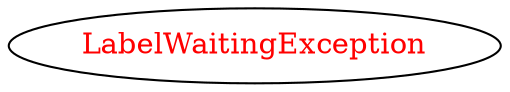 digraph dependencyGraph {
 concentrate=true;
 ranksep="2.0";
 rankdir="LR"; 
 splines="ortho";
"LabelWaitingException" [fontcolor="red"];
}